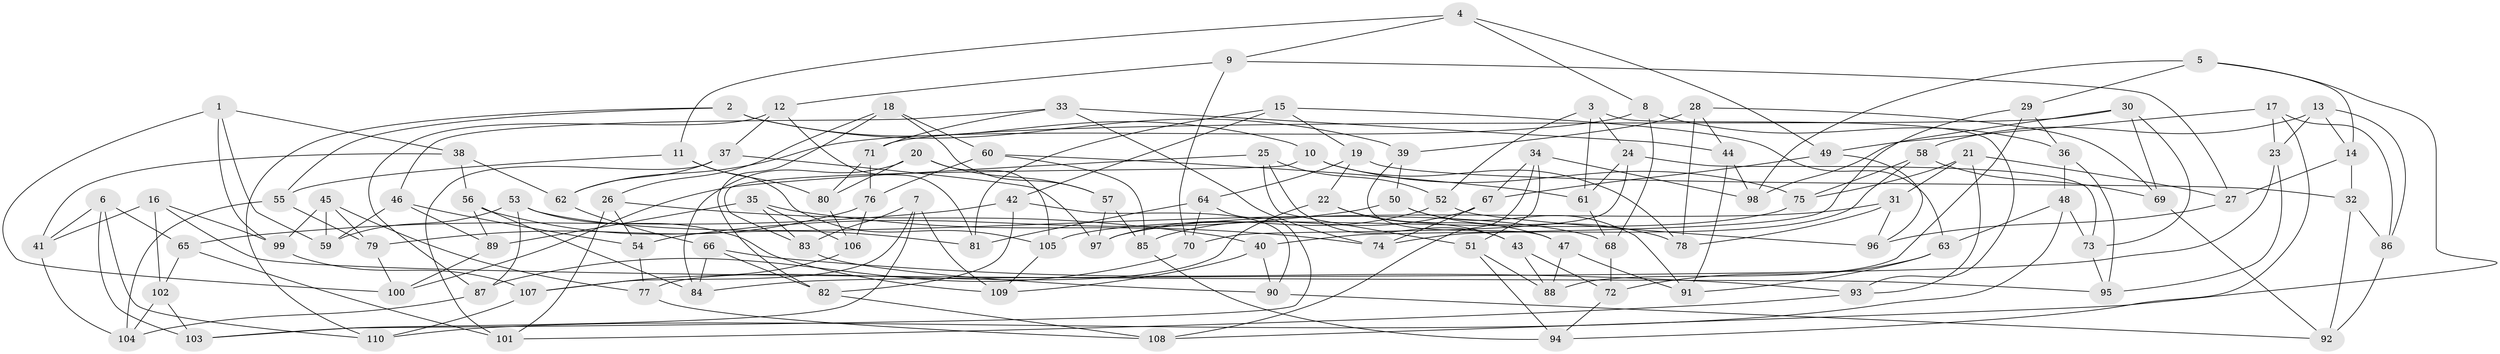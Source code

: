 // coarse degree distribution, {8: 0.014705882352941176, 7: 0.029411764705882353, 11: 0.014705882352941176, 10: 0.04411764705882353, 4: 0.7205882352941176, 9: 0.029411764705882353, 3: 0.10294117647058823, 6: 0.029411764705882353, 12: 0.014705882352941176}
// Generated by graph-tools (version 1.1) at 2025/53/03/04/25 22:53:37]
// undirected, 110 vertices, 220 edges
graph export_dot {
  node [color=gray90,style=filled];
  1;
  2;
  3;
  4;
  5;
  6;
  7;
  8;
  9;
  10;
  11;
  12;
  13;
  14;
  15;
  16;
  17;
  18;
  19;
  20;
  21;
  22;
  23;
  24;
  25;
  26;
  27;
  28;
  29;
  30;
  31;
  32;
  33;
  34;
  35;
  36;
  37;
  38;
  39;
  40;
  41;
  42;
  43;
  44;
  45;
  46;
  47;
  48;
  49;
  50;
  51;
  52;
  53;
  54;
  55;
  56;
  57;
  58;
  59;
  60;
  61;
  62;
  63;
  64;
  65;
  66;
  67;
  68;
  69;
  70;
  71;
  72;
  73;
  74;
  75;
  76;
  77;
  78;
  79;
  80;
  81;
  82;
  83;
  84;
  85;
  86;
  87;
  88;
  89;
  90;
  91;
  92;
  93;
  94;
  95;
  96;
  97;
  98;
  99;
  100;
  101;
  102;
  103;
  104;
  105;
  106;
  107;
  108;
  109;
  110;
  1 -- 38;
  1 -- 99;
  1 -- 100;
  1 -- 59;
  2 -- 55;
  2 -- 39;
  2 -- 10;
  2 -- 110;
  3 -- 52;
  3 -- 24;
  3 -- 61;
  3 -- 93;
  4 -- 8;
  4 -- 49;
  4 -- 9;
  4 -- 11;
  5 -- 98;
  5 -- 14;
  5 -- 29;
  5 -- 108;
  6 -- 41;
  6 -- 103;
  6 -- 65;
  6 -- 110;
  7 -- 107;
  7 -- 109;
  7 -- 103;
  7 -- 83;
  8 -- 62;
  8 -- 68;
  8 -- 36;
  9 -- 70;
  9 -- 27;
  9 -- 12;
  10 -- 83;
  10 -- 75;
  10 -- 78;
  11 -- 80;
  11 -- 55;
  11 -- 105;
  12 -- 37;
  12 -- 87;
  12 -- 81;
  13 -- 23;
  13 -- 58;
  13 -- 86;
  13 -- 14;
  14 -- 27;
  14 -- 32;
  15 -- 42;
  15 -- 81;
  15 -- 19;
  15 -- 63;
  16 -- 95;
  16 -- 99;
  16 -- 102;
  16 -- 41;
  17 -- 86;
  17 -- 23;
  17 -- 94;
  17 -- 49;
  18 -- 57;
  18 -- 82;
  18 -- 60;
  18 -- 26;
  19 -- 22;
  19 -- 32;
  19 -- 64;
  20 -- 84;
  20 -- 80;
  20 -- 57;
  20 -- 105;
  21 -- 93;
  21 -- 27;
  21 -- 75;
  21 -- 31;
  22 -- 47;
  22 -- 77;
  22 -- 43;
  23 -- 95;
  23 -- 84;
  24 -- 70;
  24 -- 73;
  24 -- 61;
  25 -- 51;
  25 -- 43;
  25 -- 52;
  25 -- 100;
  26 -- 101;
  26 -- 40;
  26 -- 54;
  27 -- 96;
  28 -- 78;
  28 -- 39;
  28 -- 44;
  28 -- 69;
  29 -- 40;
  29 -- 36;
  29 -- 88;
  30 -- 73;
  30 -- 98;
  30 -- 71;
  30 -- 69;
  31 -- 96;
  31 -- 78;
  31 -- 97;
  32 -- 92;
  32 -- 86;
  33 -- 44;
  33 -- 74;
  33 -- 46;
  33 -- 71;
  34 -- 108;
  34 -- 98;
  34 -- 67;
  34 -- 51;
  35 -- 89;
  35 -- 74;
  35 -- 106;
  35 -- 83;
  36 -- 95;
  36 -- 48;
  37 -- 97;
  37 -- 62;
  37 -- 101;
  38 -- 56;
  38 -- 62;
  38 -- 41;
  39 -- 47;
  39 -- 50;
  40 -- 109;
  40 -- 90;
  41 -- 104;
  42 -- 90;
  42 -- 82;
  42 -- 65;
  43 -- 72;
  43 -- 88;
  44 -- 98;
  44 -- 91;
  45 -- 59;
  45 -- 79;
  45 -- 99;
  45 -- 77;
  46 -- 89;
  46 -- 59;
  46 -- 54;
  47 -- 88;
  47 -- 91;
  48 -- 110;
  48 -- 63;
  48 -- 73;
  49 -- 67;
  49 -- 96;
  50 -- 78;
  50 -- 91;
  50 -- 54;
  51 -- 94;
  51 -- 88;
  52 -- 96;
  52 -- 97;
  53 -- 68;
  53 -- 109;
  53 -- 87;
  53 -- 59;
  54 -- 77;
  55 -- 104;
  55 -- 79;
  56 -- 89;
  56 -- 84;
  56 -- 81;
  57 -- 97;
  57 -- 85;
  58 -- 74;
  58 -- 69;
  58 -- 75;
  60 -- 76;
  60 -- 61;
  60 -- 85;
  61 -- 68;
  62 -- 66;
  63 -- 91;
  63 -- 72;
  64 -- 103;
  64 -- 70;
  64 -- 81;
  65 -- 101;
  65 -- 102;
  66 -- 82;
  66 -- 84;
  66 -- 93;
  67 -- 85;
  67 -- 74;
  68 -- 72;
  69 -- 92;
  70 -- 87;
  71 -- 80;
  71 -- 76;
  72 -- 94;
  73 -- 95;
  75 -- 105;
  76 -- 79;
  76 -- 106;
  77 -- 108;
  79 -- 100;
  80 -- 106;
  82 -- 108;
  83 -- 90;
  85 -- 94;
  86 -- 92;
  87 -- 104;
  89 -- 100;
  90 -- 92;
  93 -- 101;
  99 -- 107;
  102 -- 104;
  102 -- 103;
  105 -- 109;
  106 -- 107;
  107 -- 110;
}
